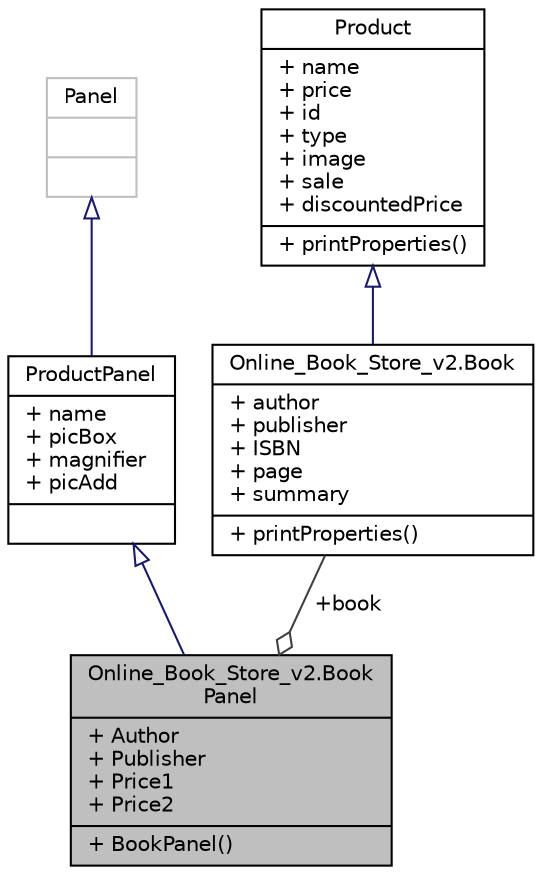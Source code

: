 digraph "Online_Book_Store_v2.BookPanel"
{
 // LATEX_PDF_SIZE
  edge [fontname="Helvetica",fontsize="10",labelfontname="Helvetica",labelfontsize="10"];
  node [fontname="Helvetica",fontsize="10",shape=record];
  Node1 [label="{Online_Book_Store_v2.Book\lPanel\n|+ Author\l+ Publisher\l+ Price1\l+ Price2\l|+ BookPanel()\l}",height=0.2,width=0.4,color="black", fillcolor="grey75", style="filled", fontcolor="black",tooltip="inheritance product panel to book panel"];
  Node2 -> Node1 [dir="back",color="midnightblue",fontsize="10",style="solid",arrowtail="onormal",fontname="Helvetica"];
  Node2 [label="{ProductPanel\n|+ name\l+ picBox\l+ magnifier\l+ picAdd\l|}",height=0.2,width=0.4,color="black", fillcolor="white", style="filled",URL="$class_online___book___store__v2_1_1_product_panel.html",tooltip="Base panel"];
  Node3 -> Node2 [dir="back",color="midnightblue",fontsize="10",style="solid",arrowtail="onormal",fontname="Helvetica"];
  Node3 [label="{Panel\n||}",height=0.2,width=0.4,color="grey75", fillcolor="white", style="filled",tooltip=" "];
  Node4 -> Node1 [color="grey25",fontsize="10",style="solid",label=" +book" ,arrowhead="odiamond",fontname="Helvetica"];
  Node4 [label="{Online_Book_Store_v2.Book\n|+ author\l+ publisher\l+ ISBN\l+ page\l+ summary\l|+ printProperties()\l}",height=0.2,width=0.4,color="black", fillcolor="white", style="filled",URL="$class_online___book___store__v2_1_1_book.html",tooltip="Book class's attributes and methods"];
  Node5 -> Node4 [dir="back",color="midnightblue",fontsize="10",style="solid",arrowtail="onormal",fontname="Helvetica"];
  Node5 [label="{Product\n|+ name\l+ price\l+ id\l+ type\l+ image\l+ sale\l+ discountedPrice\l|+ printProperties()\l}",height=0.2,width=0.4,color="black", fillcolor="white", style="filled",URL="$class_online___book___store__v2_1_1_product.html",tooltip="Base class that contains all products properties"];
}
